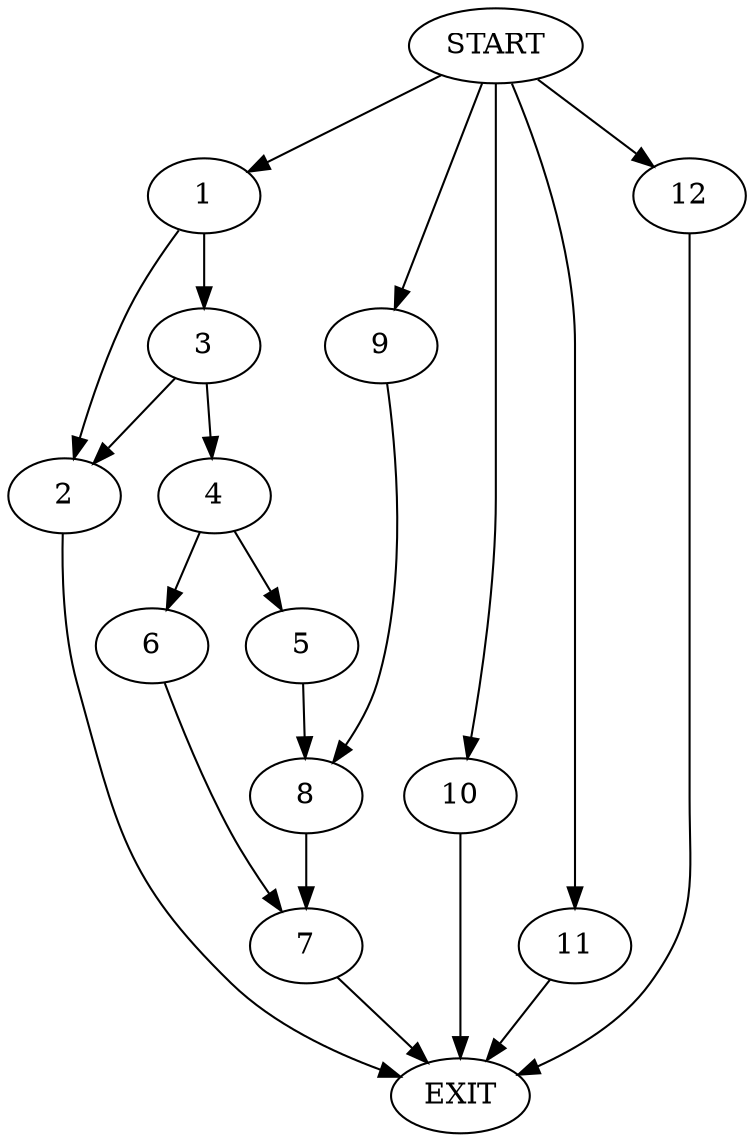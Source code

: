 digraph {
0 [label="START"]
13 [label="EXIT"]
0 -> 1
1 -> 2
1 -> 3
2 -> 13
3 -> 2
3 -> 4
4 -> 5
4 -> 6
6 -> 7
5 -> 8
7 -> 13
8 -> 7
0 -> 9
9 -> 8
0 -> 10
10 -> 13
0 -> 11
11 -> 13
0 -> 12
12 -> 13
}
